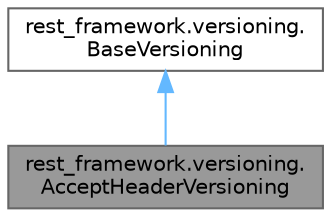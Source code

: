 digraph "rest_framework.versioning.AcceptHeaderVersioning"
{
 // LATEX_PDF_SIZE
  bgcolor="transparent";
  edge [fontname=Helvetica,fontsize=10,labelfontname=Helvetica,labelfontsize=10];
  node [fontname=Helvetica,fontsize=10,shape=box,height=0.2,width=0.4];
  Node1 [id="Node000001",label="rest_framework.versioning.\lAcceptHeaderVersioning",height=0.2,width=0.4,color="gray40", fillcolor="grey60", style="filled", fontcolor="black",tooltip=" "];
  Node2 -> Node1 [id="edge2_Node000001_Node000002",dir="back",color="steelblue1",style="solid",tooltip=" "];
  Node2 [id="Node000002",label="rest_framework.versioning.\lBaseVersioning",height=0.2,width=0.4,color="gray40", fillcolor="white", style="filled",URL="$classrest__framework_1_1versioning_1_1BaseVersioning.html",tooltip=" "];
}
